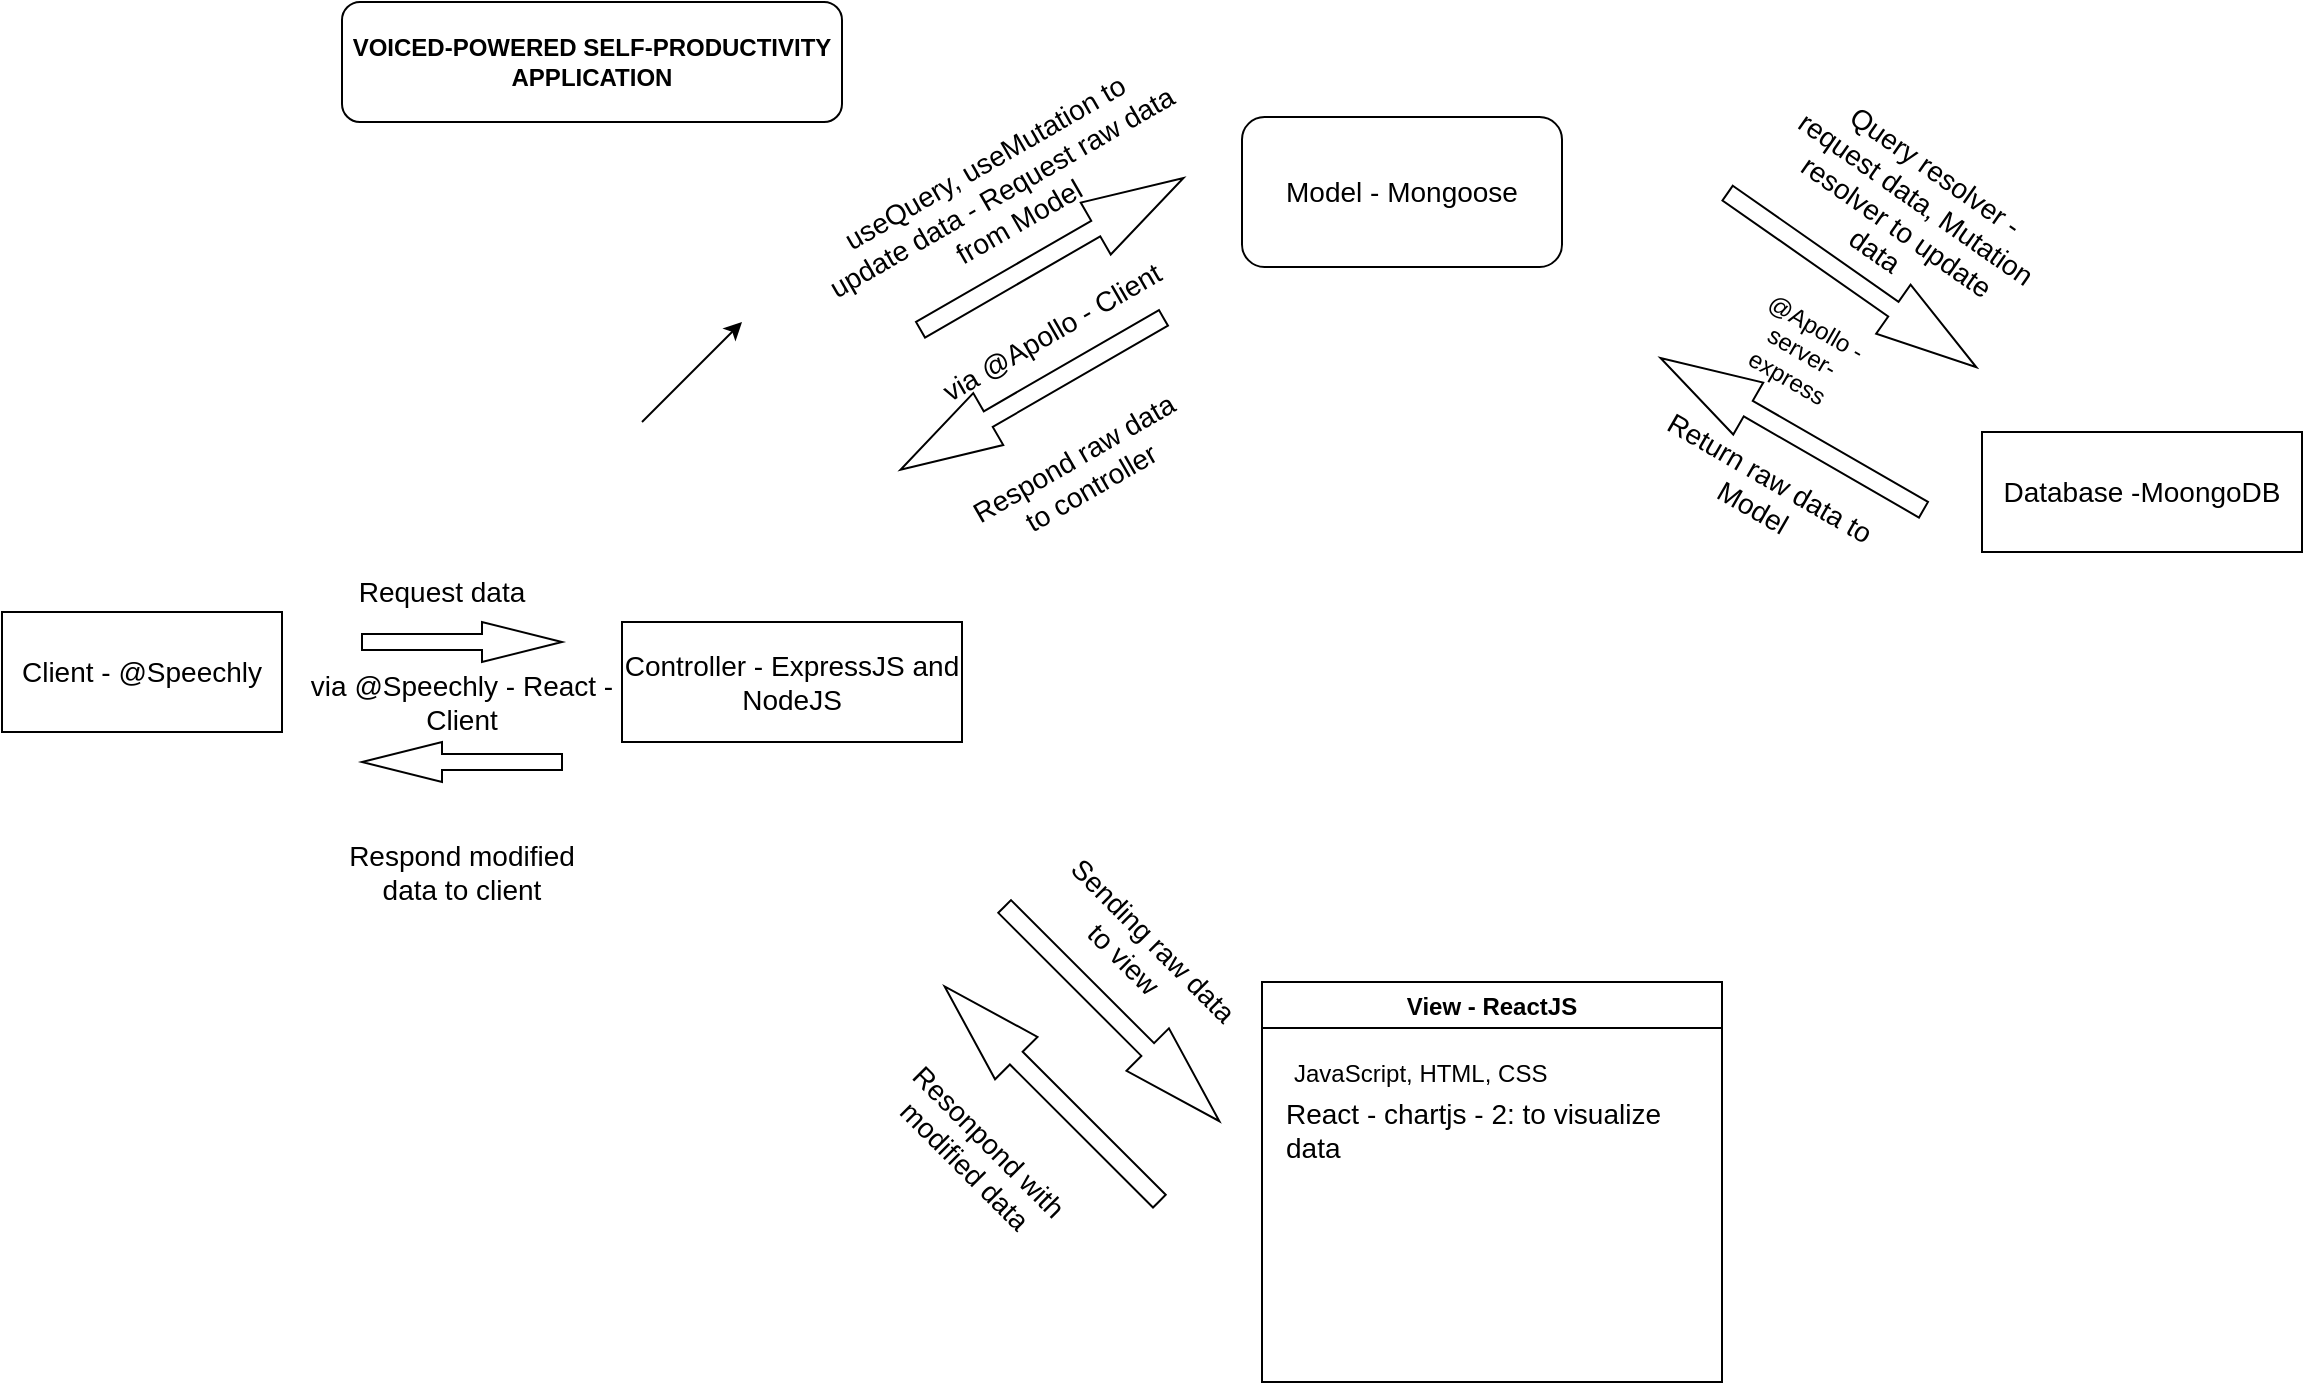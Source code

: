 <mxfile version="15.5.9" type="github">
  <diagram id="mBfj8Z1WwXOkY7Xo1tF7" name="Page-1">
    <mxGraphModel dx="1351" dy="877" grid="1" gridSize="10" guides="1" tooltips="1" connect="1" arrows="1" fold="1" page="1" pageScale="1" pageWidth="850" pageHeight="1100" math="0" shadow="0">
      <root>
        <mxCell id="0" />
        <mxCell id="1" parent="0" />
        <mxCell id="fSmmvaD_VFtoIKGgGKEK-15" value="View - ReactJS" style="swimlane;align=center;startSize=23;" parent="1" vertex="1">
          <mxGeometry x="640" y="530" width="230" height="200" as="geometry" />
        </mxCell>
        <mxCell id="fSmmvaD_VFtoIKGgGKEK-16" value="JavaScript, HTML, CSS" style="text;strokeColor=none;fillColor=none;align=left;verticalAlign=middle;spacingLeft=4;spacingRight=4;overflow=hidden;points=[[0,0.5],[1,0.5]];portConstraint=eastwest;rotatable=0;" parent="fSmmvaD_VFtoIKGgGKEK-15" vertex="1">
          <mxGeometry x="10" y="30" width="170" height="30" as="geometry" />
        </mxCell>
        <mxCell id="1hfYZ1iNuW0zuiRspNUj-5" value="React - chartjs - 2: to visualize data" style="text;html=1;strokeColor=none;fillColor=none;align=left;verticalAlign=middle;whiteSpace=wrap;rounded=0;fontSize=14;" vertex="1" parent="fSmmvaD_VFtoIKGgGKEK-15">
          <mxGeometry x="10" y="60" width="210" height="28.17" as="geometry" />
        </mxCell>
        <mxCell id="fSmmvaD_VFtoIKGgGKEK-34" value="&lt;font style=&quot;font-size: 14px&quot;&gt;Request data&lt;/font&gt;" style="text;html=1;strokeColor=none;fillColor=none;align=center;verticalAlign=middle;whiteSpace=wrap;rounded=0;" parent="1" vertex="1">
          <mxGeometry x="180" y="320" width="100" height="30" as="geometry" />
        </mxCell>
        <mxCell id="fSmmvaD_VFtoIKGgGKEK-35" value="&lt;font style=&quot;font-size: 14px&quot;&gt;Respond modified data to client&lt;/font&gt;" style="text;html=1;strokeColor=none;fillColor=none;align=center;verticalAlign=middle;whiteSpace=wrap;rounded=0;" parent="1" vertex="1">
          <mxGeometry x="180" y="460" width="120" height="30" as="geometry" />
        </mxCell>
        <mxCell id="fSmmvaD_VFtoIKGgGKEK-37" value="" style="html=1;shadow=0;dashed=0;align=center;verticalAlign=middle;shape=mxgraph.arrows2.arrow;dy=0.6;dx=40;notch=0;" parent="1" vertex="1">
          <mxGeometry x="190" y="350" width="100" height="20" as="geometry" />
        </mxCell>
        <mxCell id="fSmmvaD_VFtoIKGgGKEK-38" value="" style="html=1;shadow=0;dashed=0;align=center;verticalAlign=middle;shape=mxgraph.arrows2.arrow;dy=0.6;dx=40;flipH=1;notch=0;" parent="1" vertex="1">
          <mxGeometry x="190" y="410" width="100" height="20" as="geometry" />
        </mxCell>
        <mxCell id="fSmmvaD_VFtoIKGgGKEK-40" value="&lt;font style=&quot;font-size: 14px&quot;&gt;useQuery, useMutation to update data - Request raw data from Model&lt;/font&gt;" style="text;html=1;strokeColor=none;fillColor=none;align=center;verticalAlign=middle;whiteSpace=wrap;rounded=0;rotation=-30;" parent="1" vertex="1">
          <mxGeometry x="410" y="120" width="200" height="30" as="geometry" />
        </mxCell>
        <mxCell id="fSmmvaD_VFtoIKGgGKEK-41" value="&lt;font style=&quot;font-size: 14px&quot;&gt;Respond raw data to controller&lt;/font&gt;" style="text;html=1;strokeColor=none;fillColor=none;align=center;verticalAlign=middle;whiteSpace=wrap;rounded=0;rotation=-30;" parent="1" vertex="1">
          <mxGeometry x="490" y="260" width="120" height="30" as="geometry" />
        </mxCell>
        <mxCell id="fSmmvaD_VFtoIKGgGKEK-48" value="" style="html=1;shadow=0;dashed=0;align=center;verticalAlign=middle;shape=mxgraph.arrows2.arrow;dy=0.7;dx=50.66;direction=north;notch=0;rotation=60;" parent="1" vertex="1">
          <mxGeometry x="520" y="90" width="30" height="151.83" as="geometry" />
        </mxCell>
        <mxCell id="fSmmvaD_VFtoIKGgGKEK-49" value="" style="html=1;shadow=0;dashed=0;align=center;verticalAlign=middle;shape=mxgraph.arrows2.arrow;dy=0.7;dx=50.66;direction=north;notch=0;rotation=-120;" parent="1" vertex="1">
          <mxGeometry x="510" y="160" width="30" height="151.83" as="geometry" />
        </mxCell>
        <mxCell id="fSmmvaD_VFtoIKGgGKEK-50" value="" style="html=1;shadow=0;dashed=0;align=center;verticalAlign=middle;shape=mxgraph.arrows2.arrow;dy=0.7;dx=50.66;direction=north;notch=0;rotation=135;" parent="1" vertex="1">
          <mxGeometry x="550" y="470" width="30" height="151.83" as="geometry" />
        </mxCell>
        <mxCell id="fSmmvaD_VFtoIKGgGKEK-51" value="" style="html=1;shadow=0;dashed=0;align=center;verticalAlign=middle;shape=mxgraph.arrows2.arrow;dy=0.7;dx=50.66;direction=north;notch=0;rotation=-45;" parent="1" vertex="1">
          <mxGeometry x="520" y="510" width="30" height="151.83" as="geometry" />
        </mxCell>
        <mxCell id="fSmmvaD_VFtoIKGgGKEK-53" value="&lt;font style=&quot;font-size: 14px&quot;&gt;Sending raw data to view&amp;nbsp;&amp;nbsp;&lt;/font&gt;" style="text;html=1;strokeColor=none;fillColor=none;align=center;verticalAlign=middle;whiteSpace=wrap;rounded=0;rotation=45;" parent="1" vertex="1">
          <mxGeometry x="520" y="500" width="120" height="30" as="geometry" />
        </mxCell>
        <mxCell id="fSmmvaD_VFtoIKGgGKEK-54" value="&lt;font style=&quot;font-size: 14px&quot;&gt;Resonpond with modified data&lt;/font&gt;" style="text;html=1;strokeColor=none;fillColor=none;align=center;verticalAlign=middle;whiteSpace=wrap;rounded=0;rotation=45;" parent="1" vertex="1">
          <mxGeometry x="433.37" y="593.23" width="130" height="44.63" as="geometry" />
        </mxCell>
        <mxCell id="fSmmvaD_VFtoIKGgGKEK-55" value="" style="html=1;shadow=0;dashed=0;align=center;verticalAlign=middle;shape=mxgraph.arrows2.arrow;dy=0.7;dx=50.66;direction=north;notch=0;rotation=125;" parent="1" vertex="1">
          <mxGeometry x="920" y="103.17" width="30" height="151.83" as="geometry" />
        </mxCell>
        <mxCell id="fSmmvaD_VFtoIKGgGKEK-56" value="&lt;span style=&quot;font-size: 14px&quot;&gt;Query resolver - request data, Mutation resolver to update data&amp;nbsp;&lt;/span&gt;" style="text;html=1;strokeColor=none;fillColor=none;align=center;verticalAlign=middle;whiteSpace=wrap;rounded=0;rotation=35;" parent="1" vertex="1">
          <mxGeometry x="890" y="120" width="145" height="50" as="geometry" />
        </mxCell>
        <mxCell id="fSmmvaD_VFtoIKGgGKEK-58" value="" style="html=1;shadow=0;dashed=0;align=center;verticalAlign=middle;shape=mxgraph.arrows2.arrow;dy=0.7;dx=50.66;direction=north;notch=0;rotation=-60;" parent="1" vertex="1">
          <mxGeometry x="890" y="180.0" width="30" height="151.83" as="geometry" />
        </mxCell>
        <mxCell id="fSmmvaD_VFtoIKGgGKEK-60" value="&lt;span style=&quot;font-size: 14px&quot;&gt;Return raw data to Model&lt;/span&gt;" style="text;html=1;strokeColor=none;fillColor=none;align=center;verticalAlign=middle;whiteSpace=wrap;rounded=0;rotation=30;" parent="1" vertex="1">
          <mxGeometry x="830" y="270" width="120" height="30" as="geometry" />
        </mxCell>
        <mxCell id="fSmmvaD_VFtoIKGgGKEK-64" value="&lt;b&gt;VOICED-POWERED SELF-PRODUCTIVITY APPLICATION&lt;/b&gt;" style="rounded=1;whiteSpace=wrap;html=1;" parent="1" vertex="1">
          <mxGeometry x="180" y="40" width="250" height="60" as="geometry" />
        </mxCell>
        <mxCell id="1hfYZ1iNuW0zuiRspNUj-1" value="@Apollo - server- express" style="text;html=1;strokeColor=none;fillColor=none;align=center;verticalAlign=middle;whiteSpace=wrap;rounded=0;rotation=30;" vertex="1" parent="1">
          <mxGeometry x="880" y="200" width="60" height="30" as="geometry" />
        </mxCell>
        <mxCell id="1hfYZ1iNuW0zuiRspNUj-2" value="Database -MoongoDB" style="rounded=0;whiteSpace=wrap;html=1;fontSize=14;" vertex="1" parent="1">
          <mxGeometry x="1000" y="255" width="160" height="60" as="geometry" />
        </mxCell>
        <mxCell id="1hfYZ1iNuW0zuiRspNUj-3" value="Model - Mongoose" style="rounded=1;whiteSpace=wrap;html=1;fontSize=14;" vertex="1" parent="1">
          <mxGeometry x="630" y="97.5" width="160" height="75" as="geometry" />
        </mxCell>
        <mxCell id="1hfYZ1iNuW0zuiRspNUj-4" value="Controller - ExpressJS and NodeJS" style="rounded=0;whiteSpace=wrap;html=1;fontSize=14;" vertex="1" parent="1">
          <mxGeometry x="320" y="350" width="170" height="60" as="geometry" />
        </mxCell>
        <mxCell id="1hfYZ1iNuW0zuiRspNUj-7" value="via @Speechly - React - Client" style="text;html=1;strokeColor=none;fillColor=none;align=center;verticalAlign=middle;whiteSpace=wrap;rounded=0;fontSize=14;" vertex="1" parent="1">
          <mxGeometry x="155" y="375" width="170" height="30" as="geometry" />
        </mxCell>
        <mxCell id="1hfYZ1iNuW0zuiRspNUj-8" value="via @Apollo - Client" style="text;html=1;strokeColor=none;fillColor=none;align=center;verticalAlign=middle;whiteSpace=wrap;rounded=0;fontSize=14;rotation=-30;" vertex="1" parent="1">
          <mxGeometry x="465" y="190" width="140" height="30" as="geometry" />
        </mxCell>
        <mxCell id="1hfYZ1iNuW0zuiRspNUj-9" value="" style="endArrow=classic;html=1;rounded=0;fontSize=14;" edge="1" parent="1">
          <mxGeometry width="50" height="50" relative="1" as="geometry">
            <mxPoint x="330" y="250" as="sourcePoint" />
            <mxPoint x="380" y="200" as="targetPoint" />
          </mxGeometry>
        </mxCell>
        <mxCell id="1hfYZ1iNuW0zuiRspNUj-10" value="Client - @Speechly" style="rounded=0;whiteSpace=wrap;html=1;fontSize=14;align=center;" vertex="1" parent="1">
          <mxGeometry x="10" y="345" width="140" height="60" as="geometry" />
        </mxCell>
      </root>
    </mxGraphModel>
  </diagram>
</mxfile>
